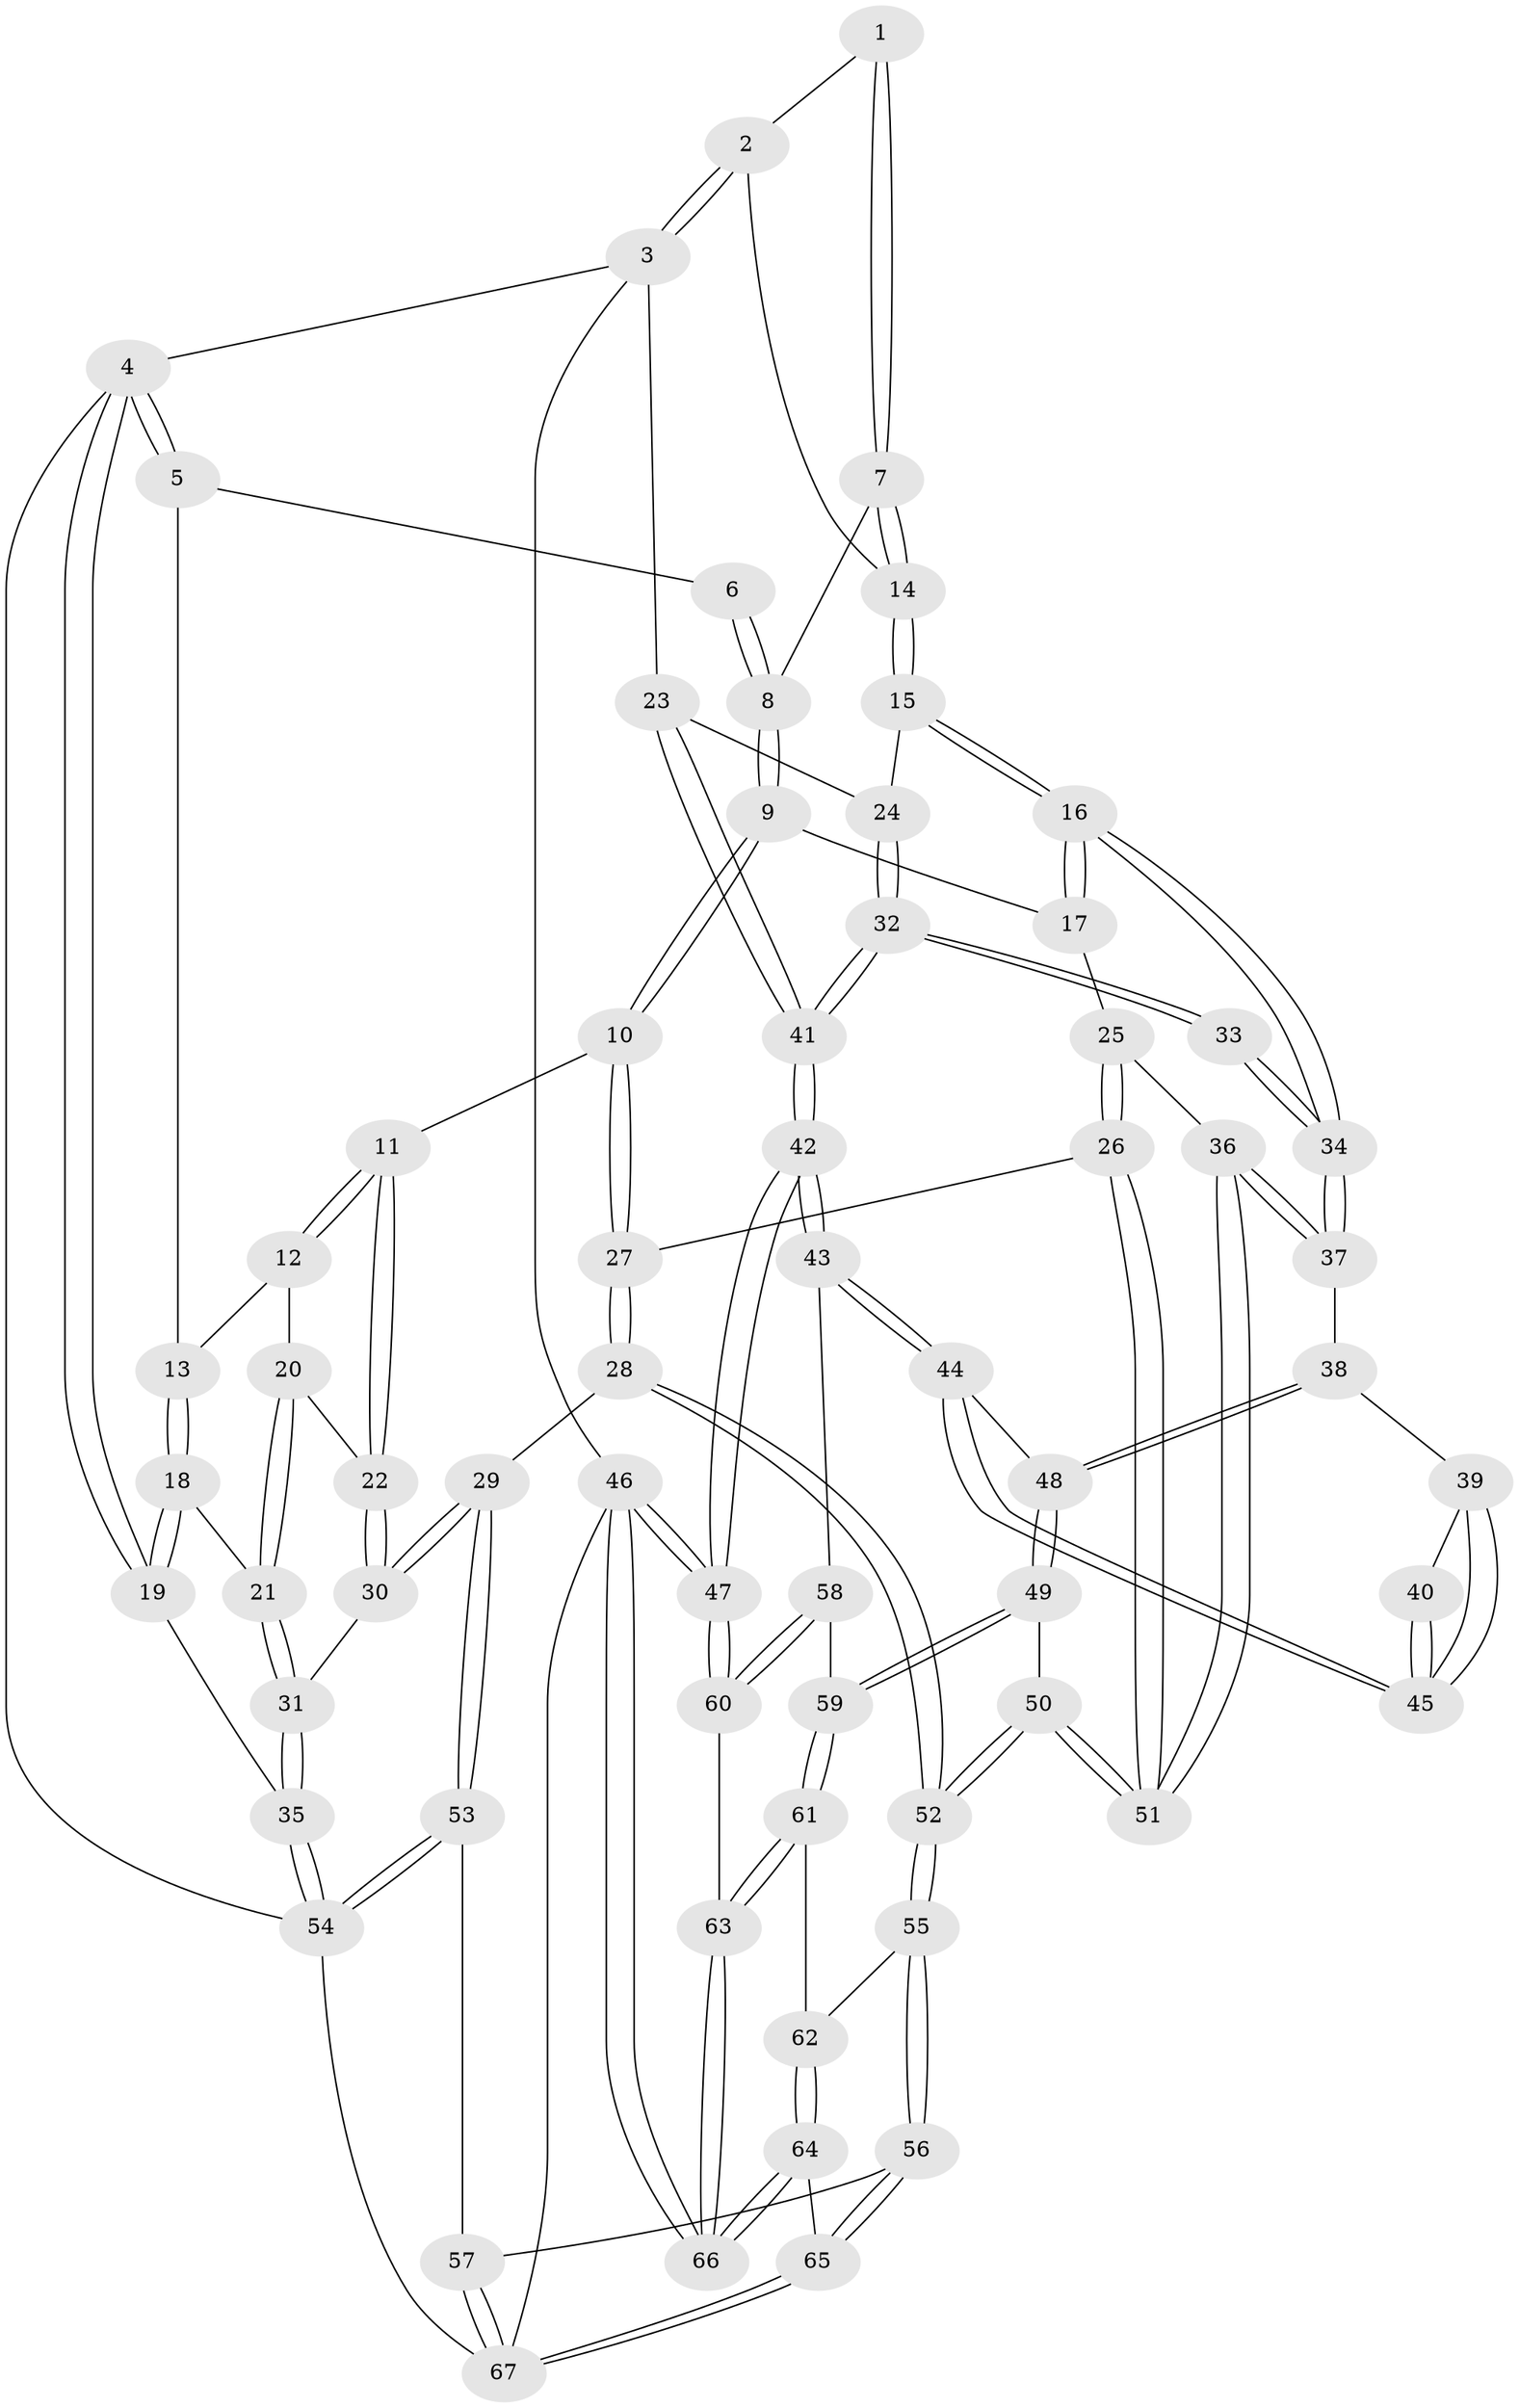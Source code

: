 // coarse degree distribution, {3: 0.15789473684210525, 4: 0.6052631578947368, 7: 0.02631578947368421, 5: 0.18421052631578946, 2: 0.02631578947368421}
// Generated by graph-tools (version 1.1) at 2025/42/03/06/25 10:42:31]
// undirected, 67 vertices, 164 edges
graph export_dot {
graph [start="1"]
  node [color=gray90,style=filled];
  1 [pos="+0.8271764900530875+0"];
  2 [pos="+1+0"];
  3 [pos="+1+0"];
  4 [pos="+0+0"];
  5 [pos="+0.04566457530869796+0"];
  6 [pos="+0.5252099550408922+0"];
  7 [pos="+0.753307166778723+0.1340219985568302"];
  8 [pos="+0.5475235870627361+0.05292417503112814"];
  9 [pos="+0.49644357302944137+0.17871710979053515"];
  10 [pos="+0.4249929764166809+0.20533282166856007"];
  11 [pos="+0.38028436551653577+0.20106040110735668"];
  12 [pos="+0.2558472784184998+0.11967228359219147"];
  13 [pos="+0.18360443477508312+0.06895450946639209"];
  14 [pos="+0.7864514785368188+0.1896138856267641"];
  15 [pos="+0.79535061518137+0.2192159988863146"];
  16 [pos="+0.7412909420797738+0.2890493347985595"];
  17 [pos="+0.5380844352996816+0.21974486363429868"];
  18 [pos="+0.1421655668535963+0.1931461960845605"];
  19 [pos="+0+0.3482863314484664"];
  20 [pos="+0.2554821633631123+0.2828812254519025"];
  21 [pos="+0.1627669139912541+0.2917401504082677"];
  22 [pos="+0.31763680537130323+0.2936385671255369"];
  23 [pos="+1+0"];
  24 [pos="+0.8092031556211265+0.21982337763821824"];
  25 [pos="+0.5458333916214825+0.3584089491797024"];
  26 [pos="+0.49982379071566635+0.45090291220252204"];
  27 [pos="+0.4309444820161918+0.4560197161244581"];
  28 [pos="+0.3470671702296015+0.5077528083765226"];
  29 [pos="+0.28882065394872536+0.48977161809588476"];
  30 [pos="+0.2663739722501467+0.4548491426961373"];
  31 [pos="+0.16363640259539813+0.38269268829759623"];
  32 [pos="+1+0.28696415185956275"];
  33 [pos="+0.9397067982313819+0.3780561271097127"];
  34 [pos="+0.7398737208843421+0.3094607096615983"];
  35 [pos="+0+0.45222055746360856"];
  36 [pos="+0.7202254623871207+0.3545075887992722"];
  37 [pos="+0.7363042857276009+0.3355478169997587"];
  38 [pos="+0.7675188479337997+0.3664631977685412"];
  39 [pos="+0.8133200912460724+0.38758365826472313"];
  40 [pos="+0.931514094892856+0.3856424416396726"];
  41 [pos="+1+0.2771748945800203"];
  42 [pos="+1+0.5750220851936074"];
  43 [pos="+0.9985342862045065+0.5966173152071801"];
  44 [pos="+0.8915291979575637+0.581486594271018"];
  45 [pos="+0.8910083011650117+0.4649477587047573"];
  46 [pos="+1+1"];
  47 [pos="+1+0.7956921486205538"];
  48 [pos="+0.8485143682532288+0.5928173204921273"];
  49 [pos="+0.7477099998708596+0.6483839833747828"];
  50 [pos="+0.6495414075198694+0.5511953150238575"];
  51 [pos="+0.6376841479054692+0.5197221733733958"];
  52 [pos="+0.41703324666469394+0.6943773822996804"];
  53 [pos="+0.022719346772367983+0.7297257632853573"];
  54 [pos="+0+0.7228139764322091"];
  55 [pos="+0.4158297264243003+0.7315036324838621"];
  56 [pos="+0.33196972697964194+0.81208253743114"];
  57 [pos="+0.24513477927236166+0.848909386066863"];
  58 [pos="+0.9336740760263761+0.7585274755720401"];
  59 [pos="+0.7443781617776258+0.6680062385583896"];
  60 [pos="+0.9364163918741483+0.801717345607796"];
  61 [pos="+0.7373141961739738+0.6935806005215824"];
  62 [pos="+0.5623179180814865+0.7919981888784415"];
  63 [pos="+0.823358388598541+0.9050189141773909"];
  64 [pos="+0.6240006807420805+1"];
  65 [pos="+0.6192205994943757+1"];
  66 [pos="+0.8229852945568651+1"];
  67 [pos="+0.2520737236054447+1"];
  1 -- 2;
  1 -- 7;
  1 -- 7;
  2 -- 3;
  2 -- 3;
  2 -- 14;
  3 -- 4;
  3 -- 23;
  3 -- 46;
  4 -- 5;
  4 -- 5;
  4 -- 19;
  4 -- 19;
  4 -- 54;
  5 -- 6;
  5 -- 13;
  6 -- 8;
  6 -- 8;
  7 -- 8;
  7 -- 14;
  7 -- 14;
  8 -- 9;
  8 -- 9;
  9 -- 10;
  9 -- 10;
  9 -- 17;
  10 -- 11;
  10 -- 27;
  10 -- 27;
  11 -- 12;
  11 -- 12;
  11 -- 22;
  11 -- 22;
  12 -- 13;
  12 -- 20;
  13 -- 18;
  13 -- 18;
  14 -- 15;
  14 -- 15;
  15 -- 16;
  15 -- 16;
  15 -- 24;
  16 -- 17;
  16 -- 17;
  16 -- 34;
  16 -- 34;
  17 -- 25;
  18 -- 19;
  18 -- 19;
  18 -- 21;
  19 -- 35;
  20 -- 21;
  20 -- 21;
  20 -- 22;
  21 -- 31;
  21 -- 31;
  22 -- 30;
  22 -- 30;
  23 -- 24;
  23 -- 41;
  23 -- 41;
  24 -- 32;
  24 -- 32;
  25 -- 26;
  25 -- 26;
  25 -- 36;
  26 -- 27;
  26 -- 51;
  26 -- 51;
  27 -- 28;
  27 -- 28;
  28 -- 29;
  28 -- 52;
  28 -- 52;
  29 -- 30;
  29 -- 30;
  29 -- 53;
  29 -- 53;
  30 -- 31;
  31 -- 35;
  31 -- 35;
  32 -- 33;
  32 -- 33;
  32 -- 41;
  32 -- 41;
  33 -- 34;
  33 -- 34;
  34 -- 37;
  34 -- 37;
  35 -- 54;
  35 -- 54;
  36 -- 37;
  36 -- 37;
  36 -- 51;
  36 -- 51;
  37 -- 38;
  38 -- 39;
  38 -- 48;
  38 -- 48;
  39 -- 40;
  39 -- 45;
  39 -- 45;
  40 -- 45;
  40 -- 45;
  41 -- 42;
  41 -- 42;
  42 -- 43;
  42 -- 43;
  42 -- 47;
  42 -- 47;
  43 -- 44;
  43 -- 44;
  43 -- 58;
  44 -- 45;
  44 -- 45;
  44 -- 48;
  46 -- 47;
  46 -- 47;
  46 -- 66;
  46 -- 66;
  46 -- 67;
  47 -- 60;
  47 -- 60;
  48 -- 49;
  48 -- 49;
  49 -- 50;
  49 -- 59;
  49 -- 59;
  50 -- 51;
  50 -- 51;
  50 -- 52;
  50 -- 52;
  52 -- 55;
  52 -- 55;
  53 -- 54;
  53 -- 54;
  53 -- 57;
  54 -- 67;
  55 -- 56;
  55 -- 56;
  55 -- 62;
  56 -- 57;
  56 -- 65;
  56 -- 65;
  57 -- 67;
  57 -- 67;
  58 -- 59;
  58 -- 60;
  58 -- 60;
  59 -- 61;
  59 -- 61;
  60 -- 63;
  61 -- 62;
  61 -- 63;
  61 -- 63;
  62 -- 64;
  62 -- 64;
  63 -- 66;
  63 -- 66;
  64 -- 65;
  64 -- 66;
  64 -- 66;
  65 -- 67;
  65 -- 67;
}
